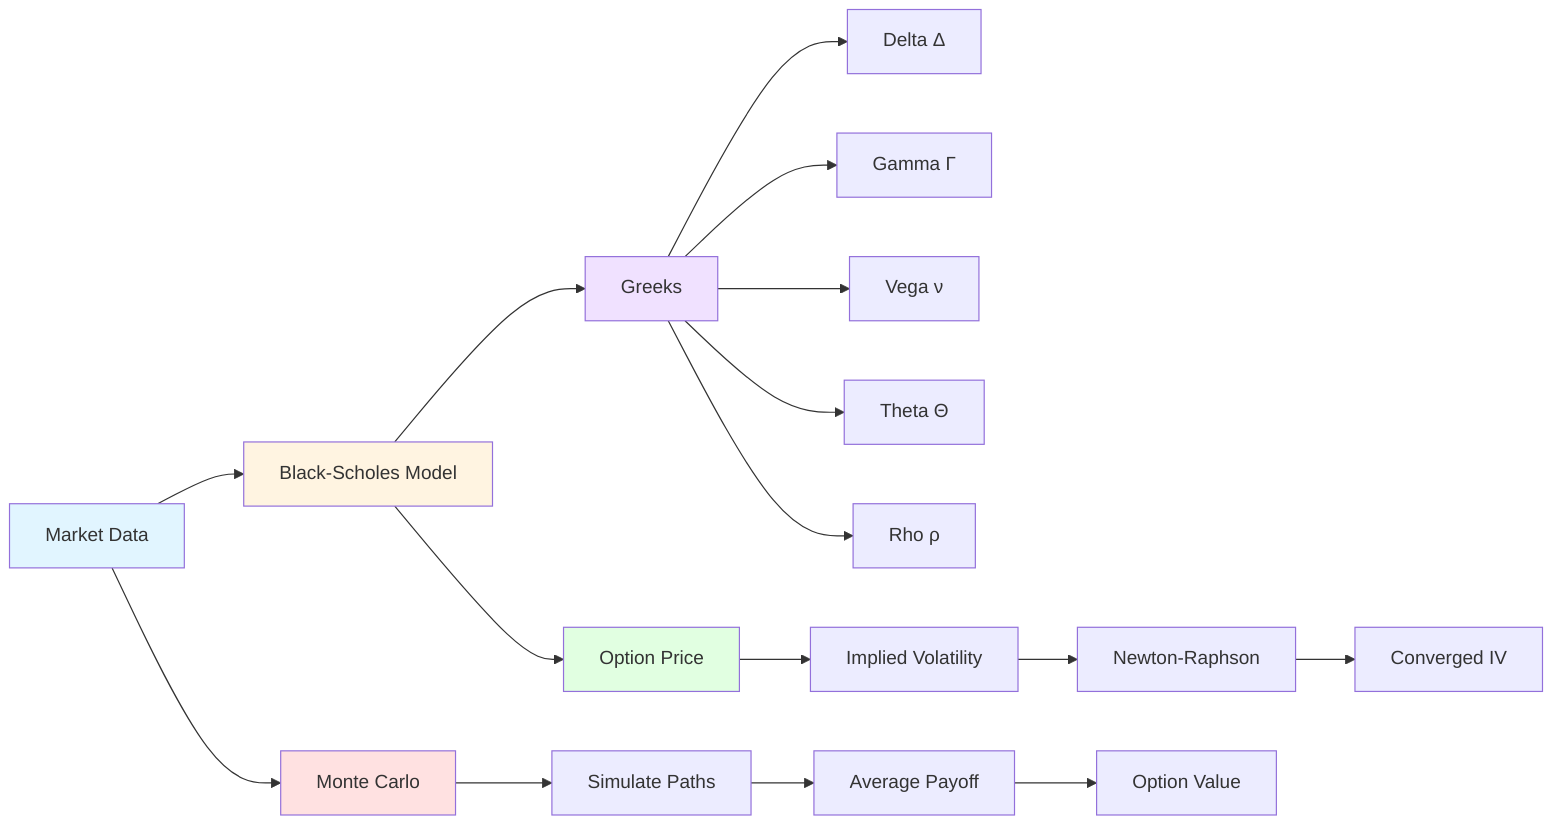 graph LR
    A[Market Data] --> B[Black-Scholes Model]
    B --> C[Option Price]
    B --> D[Greeks]
    
    D --> E[Delta Δ]
    D --> F[Gamma Γ]
    D --> G[Vega ν]
    D --> H[Theta Θ]
    D --> I[Rho ρ]
    
    C --> J[Implied Volatility]
    J --> K[Newton-Raphson]
    K --> L[Converged IV]
    
    A --> M[Monte Carlo]
    M --> N[Simulate Paths]
    N --> O[Average Payoff]
    O --> P[Option Value]
    
    style A fill:#e1f5ff
    style B fill:#fff4e1
    style C fill:#e1ffe1
    style D fill:#f0e1ff
    style M fill:#ffe1e1